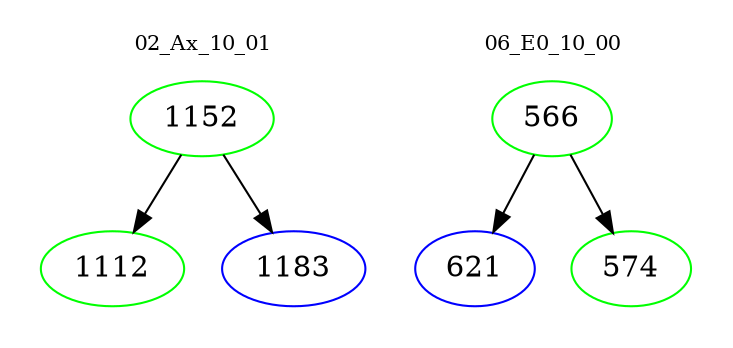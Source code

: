 digraph{
subgraph cluster_0 {
color = white
label = "02_Ax_10_01";
fontsize=10;
T0_1152 [label="1152", color="green"]
T0_1152 -> T0_1112 [color="black"]
T0_1112 [label="1112", color="green"]
T0_1152 -> T0_1183 [color="black"]
T0_1183 [label="1183", color="blue"]
}
subgraph cluster_1 {
color = white
label = "06_E0_10_00";
fontsize=10;
T1_566 [label="566", color="green"]
T1_566 -> T1_621 [color="black"]
T1_621 [label="621", color="blue"]
T1_566 -> T1_574 [color="black"]
T1_574 [label="574", color="green"]
}
}
